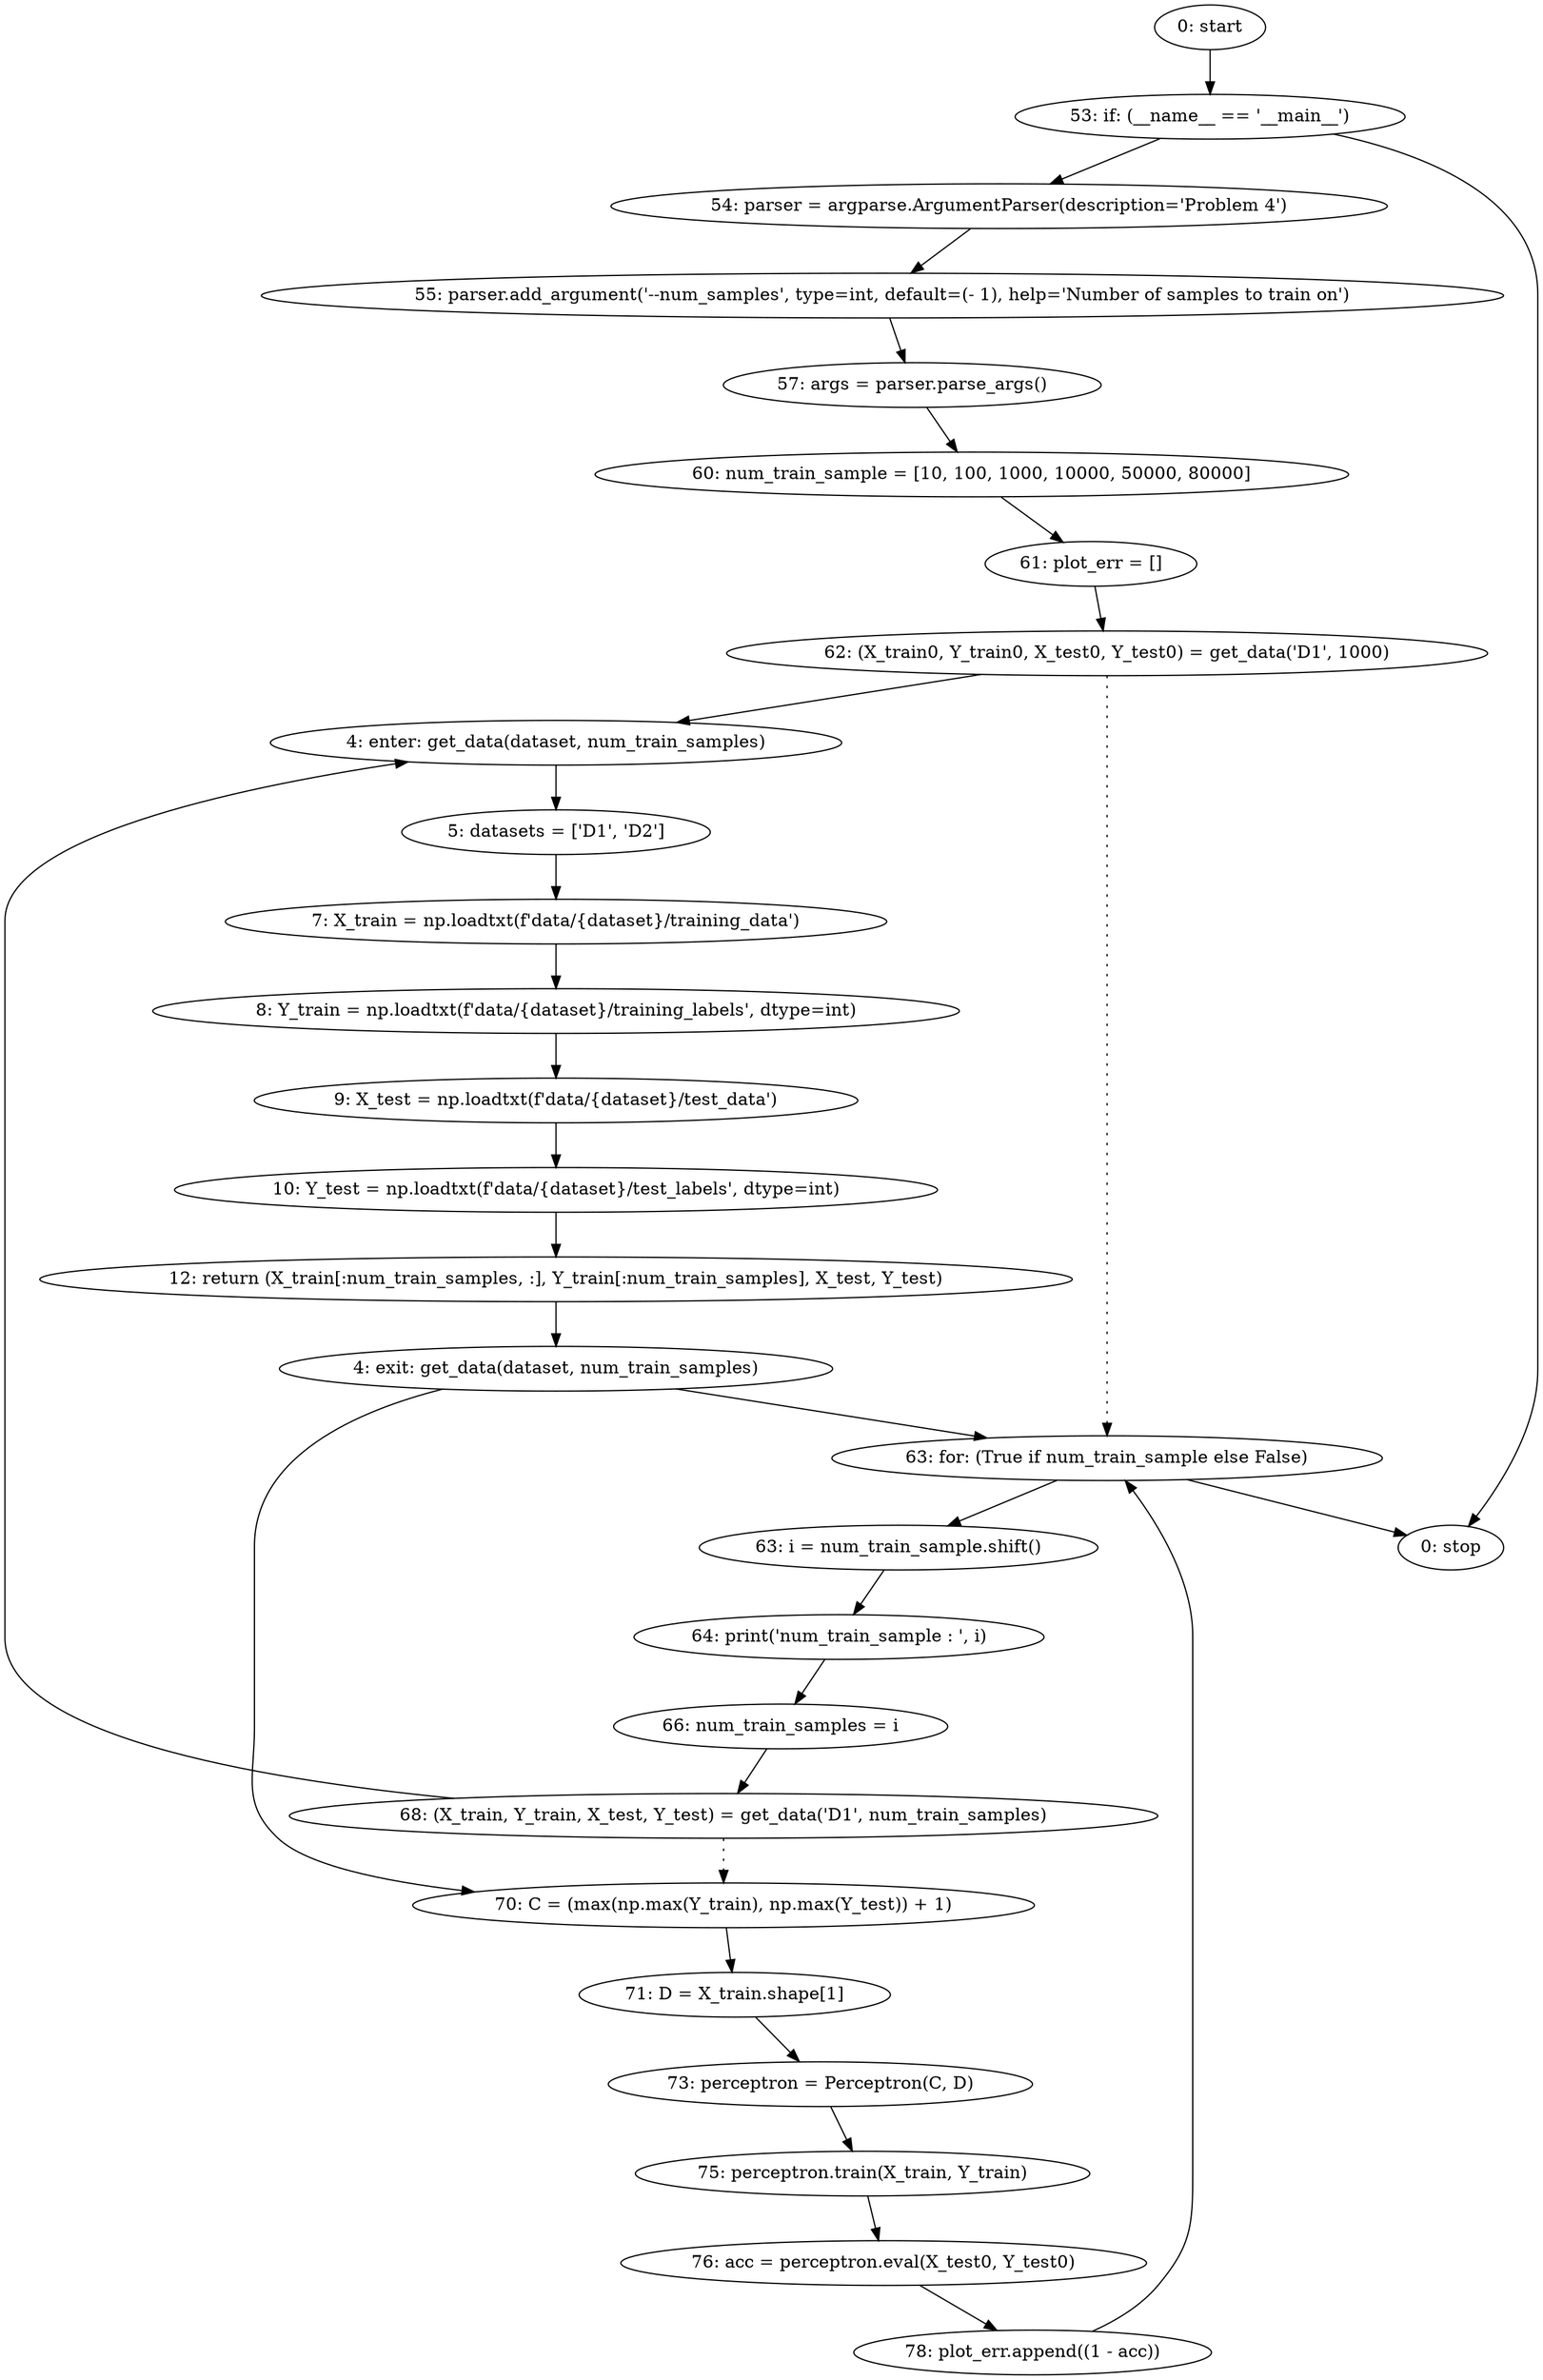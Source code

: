 strict digraph "" {
	node [label="\N"];
	0	 [label="0: start"];
	9	 [label="53: if: (__name__ == '__main__')"];
	0 -> 9;
	10	 [label="54: parser = argparse.ArgumentParser(description='Problem 4')"];
	9 -> 10;
	27	 [label="0: stop"];
	9 -> 27;
	1	 [label="4: enter: get_data(dataset, num_train_samples)"];
	3	 [label="5: datasets = ['D1', 'D2']"];
	1 -> 3;
	4	 [label="7: X_train = np.loadtxt(f'data/{dataset}/training_data')"];
	3 -> 4;
	15	 [label="62: (X_train0, Y_train0, X_test0, Y_test0) = get_data('D1', 1000)"];
	15 -> 1;
	16	 [label="63: for: (True if num_train_sample else False)"];
	15 -> 16	 [style=dotted,
		weight=100];
	16 -> 27;
	17	 [label="63: i = num_train_sample.shift()"];
	16 -> 17;
	20	 [label="68: (X_train, Y_train, X_test, Y_test) = get_data('D1', num_train_samples)"];
	20 -> 1;
	21	 [label="70: C = (max(np.max(Y_train), np.max(Y_test)) + 1)"];
	20 -> 21	 [style=dotted,
		weight=100];
	22	 [label="71: D = X_train.shape[1]"];
	21 -> 22;
	2	 [label="4: exit: get_data(dataset, num_train_samples)"];
	2 -> 16;
	2 -> 21;
	8	 [label="12: return (X_train[:num_train_samples, :], Y_train[:num_train_samples], X_test, Y_test)"];
	8 -> 2;
	5	 [label="8: Y_train = np.loadtxt(f'data/{dataset}/training_labels', dtype=int)"];
	4 -> 5;
	6	 [label="9: X_test = np.loadtxt(f'data/{dataset}/test_data')"];
	5 -> 6;
	7	 [label="10: Y_test = np.loadtxt(f'data/{dataset}/test_labels', dtype=int)"];
	6 -> 7;
	7 -> 8;
	11	 [label="55: parser.add_argument('--num_samples', type=int, default=(- 1), help='Number of samples to train on')"];
	10 -> 11;
	12	 [label="57: args = parser.parse_args()"];
	11 -> 12;
	13	 [label="60: num_train_sample = [10, 100, 1000, 10000, 50000, 80000]"];
	12 -> 13;
	14	 [label="61: plot_err = []"];
	13 -> 14;
	14 -> 15;
	18	 [label="64: print('num_train_sample : ', i)"];
	17 -> 18;
	26	 [label="78: plot_err.append((1 - acc))"];
	26 -> 16;
	19	 [label="66: num_train_samples = i"];
	18 -> 19;
	19 -> 20;
	23	 [label="73: perceptron = Perceptron(C, D)"];
	22 -> 23;
	24	 [label="75: perceptron.train(X_train, Y_train)"];
	23 -> 24;
	25	 [label="76: acc = perceptron.eval(X_test0, Y_test0)"];
	24 -> 25;
	25 -> 26;
}

